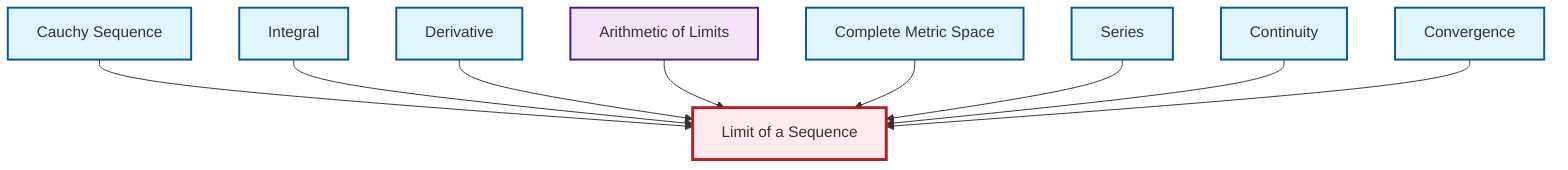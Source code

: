 graph TD
    classDef definition fill:#e1f5fe,stroke:#01579b,stroke-width:2px
    classDef theorem fill:#f3e5f5,stroke:#4a148c,stroke-width:2px
    classDef axiom fill:#fff3e0,stroke:#e65100,stroke-width:2px
    classDef example fill:#e8f5e9,stroke:#1b5e20,stroke-width:2px
    classDef current fill:#ffebee,stroke:#b71c1c,stroke-width:3px
    def-limit["Limit of a Sequence"]:::definition
    def-convergence["Convergence"]:::definition
    def-series["Series"]:::definition
    def-continuity["Continuity"]:::definition
    def-complete-metric-space["Complete Metric Space"]:::definition
    thm-limit-arithmetic["Arithmetic of Limits"]:::theorem
    def-integral["Integral"]:::definition
    def-derivative["Derivative"]:::definition
    def-cauchy-sequence["Cauchy Sequence"]:::definition
    def-cauchy-sequence --> def-limit
    def-integral --> def-limit
    def-derivative --> def-limit
    thm-limit-arithmetic --> def-limit
    def-complete-metric-space --> def-limit
    def-series --> def-limit
    def-continuity --> def-limit
    def-convergence --> def-limit
    class def-limit current
